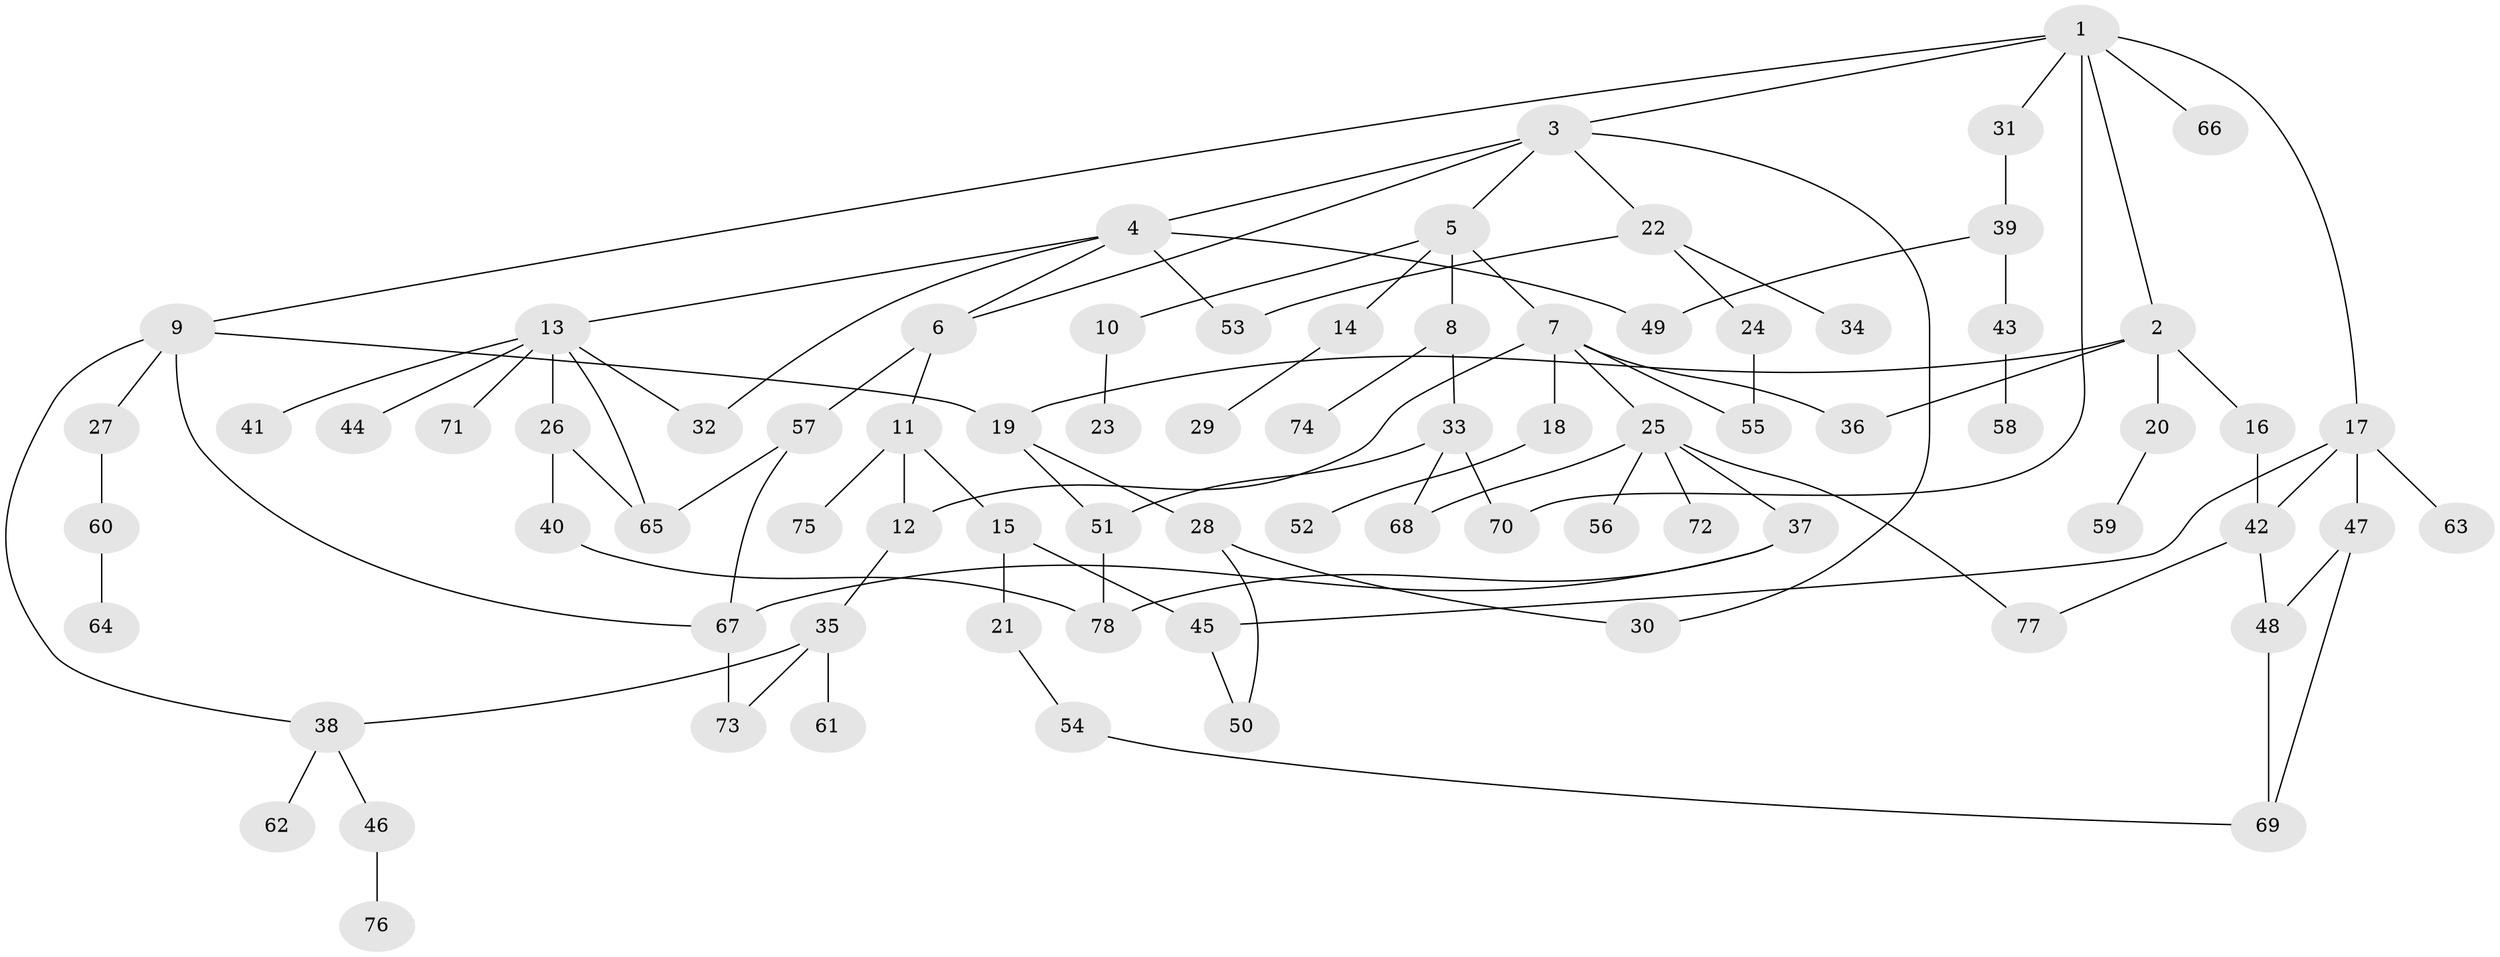 // coarse degree distribution, {11: 0.02040816326530612, 5: 0.061224489795918366, 6: 0.10204081632653061, 2: 0.22448979591836735, 7: 0.04081632653061224, 1: 0.2857142857142857, 3: 0.20408163265306123, 4: 0.061224489795918366}
// Generated by graph-tools (version 1.1) at 2025/51/02/27/25 19:51:40]
// undirected, 78 vertices, 104 edges
graph export_dot {
graph [start="1"]
  node [color=gray90,style=filled];
  1;
  2;
  3;
  4;
  5;
  6;
  7;
  8;
  9;
  10;
  11;
  12;
  13;
  14;
  15;
  16;
  17;
  18;
  19;
  20;
  21;
  22;
  23;
  24;
  25;
  26;
  27;
  28;
  29;
  30;
  31;
  32;
  33;
  34;
  35;
  36;
  37;
  38;
  39;
  40;
  41;
  42;
  43;
  44;
  45;
  46;
  47;
  48;
  49;
  50;
  51;
  52;
  53;
  54;
  55;
  56;
  57;
  58;
  59;
  60;
  61;
  62;
  63;
  64;
  65;
  66;
  67;
  68;
  69;
  70;
  71;
  72;
  73;
  74;
  75;
  76;
  77;
  78;
  1 -- 2;
  1 -- 3;
  1 -- 9;
  1 -- 17;
  1 -- 31;
  1 -- 66;
  1 -- 70;
  2 -- 16;
  2 -- 20;
  2 -- 36;
  2 -- 19;
  3 -- 4;
  3 -- 5;
  3 -- 22;
  3 -- 30;
  3 -- 6;
  4 -- 6;
  4 -- 13;
  4 -- 32;
  4 -- 49;
  4 -- 53;
  5 -- 7;
  5 -- 8;
  5 -- 10;
  5 -- 14;
  6 -- 11;
  6 -- 57;
  7 -- 18;
  7 -- 25;
  7 -- 36;
  7 -- 12;
  7 -- 55;
  8 -- 33;
  8 -- 74;
  9 -- 19;
  9 -- 27;
  9 -- 38;
  9 -- 67;
  10 -- 23;
  11 -- 12;
  11 -- 15;
  11 -- 75;
  12 -- 35;
  13 -- 26;
  13 -- 41;
  13 -- 44;
  13 -- 71;
  13 -- 65;
  13 -- 32;
  14 -- 29;
  15 -- 21;
  15 -- 45;
  16 -- 42;
  17 -- 45;
  17 -- 47;
  17 -- 63;
  17 -- 42;
  18 -- 52;
  19 -- 28;
  19 -- 51;
  20 -- 59;
  21 -- 54;
  22 -- 24;
  22 -- 34;
  22 -- 53;
  24 -- 55;
  25 -- 37;
  25 -- 56;
  25 -- 72;
  25 -- 68;
  25 -- 77;
  26 -- 40;
  26 -- 65;
  27 -- 60;
  28 -- 30;
  28 -- 50;
  31 -- 39;
  33 -- 68;
  33 -- 70;
  33 -- 51;
  35 -- 38;
  35 -- 61;
  35 -- 73;
  37 -- 67;
  37 -- 78;
  38 -- 46;
  38 -- 62;
  39 -- 43;
  39 -- 49;
  40 -- 78;
  42 -- 77;
  42 -- 48;
  43 -- 58;
  45 -- 50;
  46 -- 76;
  47 -- 48;
  47 -- 69;
  48 -- 69;
  51 -- 78;
  54 -- 69;
  57 -- 65;
  57 -- 67;
  60 -- 64;
  67 -- 73;
}
